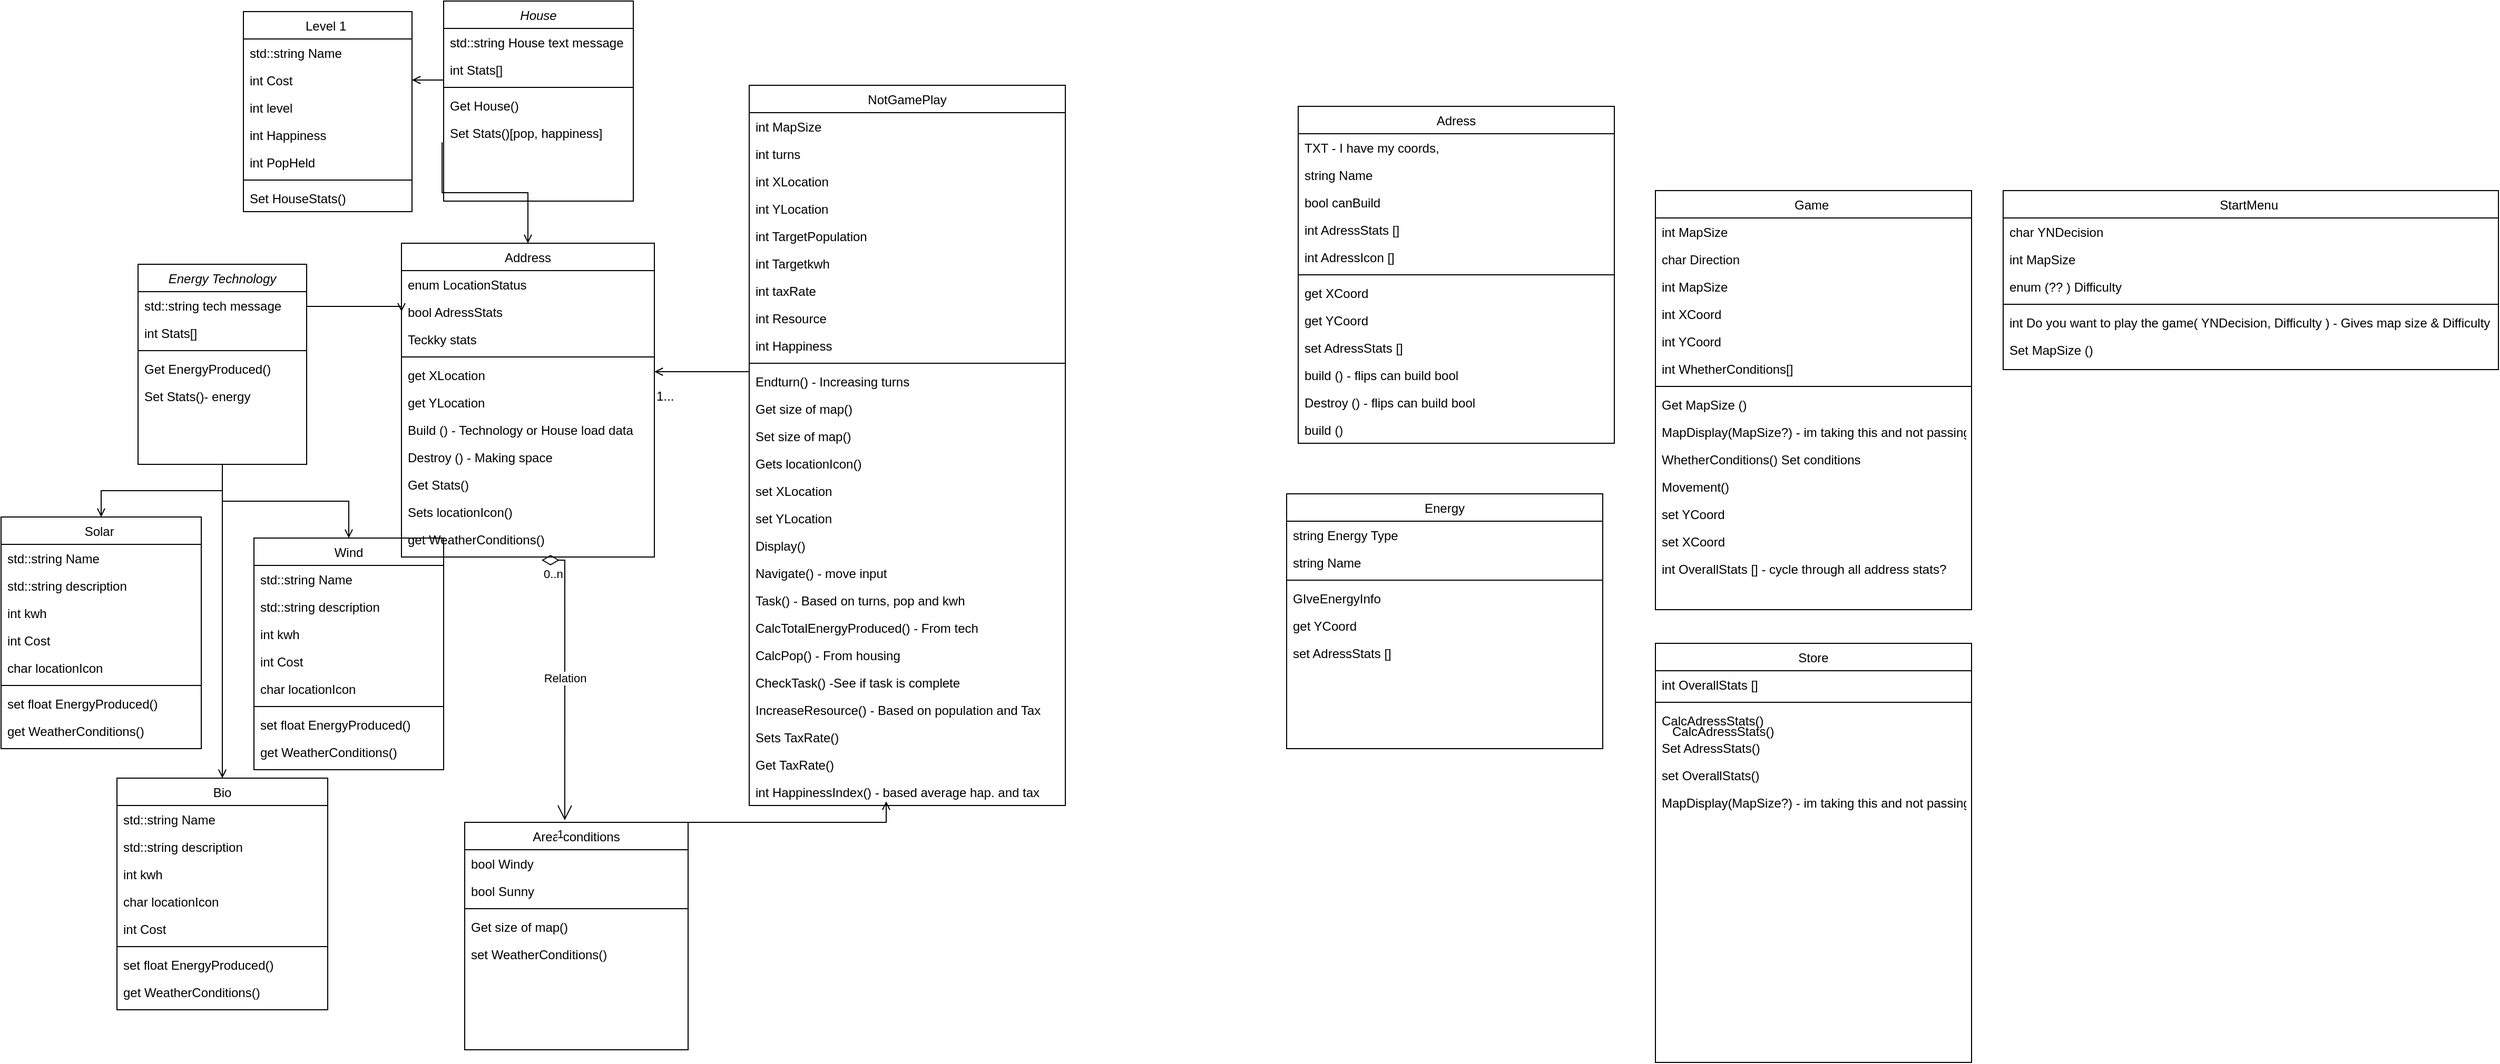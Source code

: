 <mxfile version="17.4.0" type="github">
  <diagram id="C5RBs43oDa-KdzZeNtuy" name="Page-1">
    <mxGraphModel dx="1157" dy="643" grid="1" gridSize="10" guides="1" tooltips="1" connect="1" arrows="1" fold="1" page="1" pageScale="1" pageWidth="827" pageHeight="1169" math="0" shadow="0">
      <root>
        <mxCell id="WIyWlLk6GJQsqaUBKTNV-0" />
        <mxCell id="WIyWlLk6GJQsqaUBKTNV-1" parent="WIyWlLk6GJQsqaUBKTNV-0" />
        <mxCell id="zkfFHV4jXpPFQw0GAbJ--0" value="Energy Technology" style="swimlane;fontStyle=2;align=center;verticalAlign=top;childLayout=stackLayout;horizontal=1;startSize=26;horizontalStack=0;resizeParent=1;resizeLast=0;collapsible=1;marginBottom=0;rounded=0;shadow=0;strokeWidth=1;" parent="WIyWlLk6GJQsqaUBKTNV-1" vertex="1">
          <mxGeometry x="140" y="250" width="160" height="190" as="geometry">
            <mxRectangle x="230" y="140" width="160" height="26" as="alternateBounds" />
          </mxGeometry>
        </mxCell>
        <mxCell id="IKqObVn2x1jt90eqSros-117" value="std::string tech message " style="text;align=left;verticalAlign=top;spacingLeft=4;spacingRight=4;overflow=hidden;rotatable=0;points=[[0,0.5],[1,0.5]];portConstraint=eastwest;rounded=0;shadow=0;html=0;" vertex="1" parent="zkfFHV4jXpPFQw0GAbJ--0">
          <mxGeometry y="26" width="160" height="26" as="geometry" />
        </mxCell>
        <mxCell id="IKqObVn2x1jt90eqSros-184" value="int Stats[]" style="text;align=left;verticalAlign=top;spacingLeft=4;spacingRight=4;overflow=hidden;rotatable=0;points=[[0,0.5],[1,0.5]];portConstraint=eastwest;" vertex="1" parent="zkfFHV4jXpPFQw0GAbJ--0">
          <mxGeometry y="52" width="160" height="26" as="geometry" />
        </mxCell>
        <mxCell id="zkfFHV4jXpPFQw0GAbJ--4" value="" style="line;html=1;strokeWidth=1;align=left;verticalAlign=middle;spacingTop=-1;spacingLeft=3;spacingRight=3;rotatable=0;labelPosition=right;points=[];portConstraint=eastwest;" parent="zkfFHV4jXpPFQw0GAbJ--0" vertex="1">
          <mxGeometry y="78" width="160" height="8" as="geometry" />
        </mxCell>
        <mxCell id="IKqObVn2x1jt90eqSros-173" value="Get EnergyProduced()" style="text;align=left;verticalAlign=top;spacingLeft=4;spacingRight=4;overflow=hidden;rotatable=0;points=[[0,0.5],[1,0.5]];portConstraint=eastwest;" vertex="1" parent="zkfFHV4jXpPFQw0GAbJ--0">
          <mxGeometry y="86" width="160" height="26" as="geometry" />
        </mxCell>
        <mxCell id="IKqObVn2x1jt90eqSros-164" value="Set Stats()- energy" style="text;align=left;verticalAlign=top;spacingLeft=4;spacingRight=4;overflow=hidden;rotatable=0;points=[[0,0.5],[1,0.5]];portConstraint=eastwest;" vertex="1" parent="zkfFHV4jXpPFQw0GAbJ--0">
          <mxGeometry y="112" width="160" height="26" as="geometry" />
        </mxCell>
        <mxCell id="zkfFHV4jXpPFQw0GAbJ--6" value="Solar " style="swimlane;fontStyle=0;align=center;verticalAlign=top;childLayout=stackLayout;horizontal=1;startSize=26;horizontalStack=0;resizeParent=1;resizeLast=0;collapsible=1;marginBottom=0;rounded=0;shadow=0;strokeWidth=1;" parent="WIyWlLk6GJQsqaUBKTNV-1" vertex="1">
          <mxGeometry x="10" y="490" width="190" height="220" as="geometry">
            <mxRectangle x="130" y="380" width="160" height="26" as="alternateBounds" />
          </mxGeometry>
        </mxCell>
        <mxCell id="IKqObVn2x1jt90eqSros-39" value="std::string Name" style="text;align=left;verticalAlign=top;spacingLeft=4;spacingRight=4;overflow=hidden;rotatable=0;points=[[0,0.5],[1,0.5]];portConstraint=eastwest;" vertex="1" parent="zkfFHV4jXpPFQw0GAbJ--6">
          <mxGeometry y="26" width="190" height="26" as="geometry" />
        </mxCell>
        <mxCell id="IKqObVn2x1jt90eqSros-219" value="std::string description " style="text;align=left;verticalAlign=top;spacingLeft=4;spacingRight=4;overflow=hidden;rotatable=0;points=[[0,0.5],[1,0.5]];portConstraint=eastwest;" vertex="1" parent="zkfFHV4jXpPFQw0GAbJ--6">
          <mxGeometry y="52" width="190" height="26" as="geometry" />
        </mxCell>
        <mxCell id="IKqObVn2x1jt90eqSros-116" value="int kwh" style="text;align=left;verticalAlign=top;spacingLeft=4;spacingRight=4;overflow=hidden;rotatable=0;points=[[0,0.5],[1,0.5]];portConstraint=eastwest;" vertex="1" parent="zkfFHV4jXpPFQw0GAbJ--6">
          <mxGeometry y="78" width="190" height="26" as="geometry" />
        </mxCell>
        <mxCell id="zkfFHV4jXpPFQw0GAbJ--7" value="int Cost" style="text;align=left;verticalAlign=top;spacingLeft=4;spacingRight=4;overflow=hidden;rotatable=0;points=[[0,0.5],[1,0.5]];portConstraint=eastwest;" parent="zkfFHV4jXpPFQw0GAbJ--6" vertex="1">
          <mxGeometry y="104" width="190" height="26" as="geometry" />
        </mxCell>
        <mxCell id="IKqObVn2x1jt90eqSros-222" value="char locationIcon" style="text;align=left;verticalAlign=top;spacingLeft=4;spacingRight=4;overflow=hidden;rotatable=0;points=[[0,0.5],[1,0.5]];portConstraint=eastwest;" vertex="1" parent="zkfFHV4jXpPFQw0GAbJ--6">
          <mxGeometry y="130" width="190" height="26" as="geometry" />
        </mxCell>
        <mxCell id="zkfFHV4jXpPFQw0GAbJ--9" value="" style="line;html=1;strokeWidth=1;align=left;verticalAlign=middle;spacingTop=-1;spacingLeft=3;spacingRight=3;rotatable=0;labelPosition=right;points=[];portConstraint=eastwest;" parent="zkfFHV4jXpPFQw0GAbJ--6" vertex="1">
          <mxGeometry y="156" width="190" height="8" as="geometry" />
        </mxCell>
        <mxCell id="IKqObVn2x1jt90eqSros-96" value="set float EnergyProduced()" style="text;align=left;verticalAlign=top;spacingLeft=4;spacingRight=4;overflow=hidden;rotatable=0;points=[[0,0.5],[1,0.5]];portConstraint=eastwest;" vertex="1" parent="zkfFHV4jXpPFQw0GAbJ--6">
          <mxGeometry y="164" width="190" height="26" as="geometry" />
        </mxCell>
        <mxCell id="IKqObVn2x1jt90eqSros-181" value="get WeatherConditions() &#xa;" style="text;align=left;verticalAlign=top;spacingLeft=4;spacingRight=4;overflow=hidden;rotatable=0;points=[[0,0.5],[1,0.5]];portConstraint=eastwest;" vertex="1" parent="zkfFHV4jXpPFQw0GAbJ--6">
          <mxGeometry y="190" width="190" height="30" as="geometry" />
        </mxCell>
        <mxCell id="zkfFHV4jXpPFQw0GAbJ--13" value="Wind" style="swimlane;fontStyle=0;align=center;verticalAlign=top;childLayout=stackLayout;horizontal=1;startSize=26;horizontalStack=0;resizeParent=1;resizeLast=0;collapsible=1;marginBottom=0;rounded=0;shadow=0;strokeWidth=1;" parent="WIyWlLk6GJQsqaUBKTNV-1" vertex="1">
          <mxGeometry x="250" y="510" width="180" height="220" as="geometry">
            <mxRectangle x="340" y="380" width="170" height="26" as="alternateBounds" />
          </mxGeometry>
        </mxCell>
        <mxCell id="IKqObVn2x1jt90eqSros-38" value="std::string Name" style="text;align=left;verticalAlign=top;spacingLeft=4;spacingRight=4;overflow=hidden;rotatable=0;points=[[0,0.5],[1,0.5]];portConstraint=eastwest;" vertex="1" parent="zkfFHV4jXpPFQw0GAbJ--13">
          <mxGeometry y="26" width="180" height="26" as="geometry" />
        </mxCell>
        <mxCell id="IKqObVn2x1jt90eqSros-218" value="std::string description " style="text;align=left;verticalAlign=top;spacingLeft=4;spacingRight=4;overflow=hidden;rotatable=0;points=[[0,0.5],[1,0.5]];portConstraint=eastwest;" vertex="1" parent="zkfFHV4jXpPFQw0GAbJ--13">
          <mxGeometry y="52" width="180" height="26" as="geometry" />
        </mxCell>
        <mxCell id="IKqObVn2x1jt90eqSros-115" value="int kwh" style="text;align=left;verticalAlign=top;spacingLeft=4;spacingRight=4;overflow=hidden;rotatable=0;points=[[0,0.5],[1,0.5]];portConstraint=eastwest;" vertex="1" parent="zkfFHV4jXpPFQw0GAbJ--13">
          <mxGeometry y="78" width="180" height="26" as="geometry" />
        </mxCell>
        <mxCell id="IKqObVn2x1jt90eqSros-220" value="int Cost" style="text;align=left;verticalAlign=top;spacingLeft=4;spacingRight=4;overflow=hidden;rotatable=0;points=[[0,0.5],[1,0.5]];portConstraint=eastwest;" vertex="1" parent="zkfFHV4jXpPFQw0GAbJ--13">
          <mxGeometry y="104" width="180" height="26" as="geometry" />
        </mxCell>
        <mxCell id="zkfFHV4jXpPFQw0GAbJ--14" value="char locationIcon" style="text;align=left;verticalAlign=top;spacingLeft=4;spacingRight=4;overflow=hidden;rotatable=0;points=[[0,0.5],[1,0.5]];portConstraint=eastwest;" parent="zkfFHV4jXpPFQw0GAbJ--13" vertex="1">
          <mxGeometry y="130" width="180" height="26" as="geometry" />
        </mxCell>
        <mxCell id="zkfFHV4jXpPFQw0GAbJ--15" value="" style="line;html=1;strokeWidth=1;align=left;verticalAlign=middle;spacingTop=-1;spacingLeft=3;spacingRight=3;rotatable=0;labelPosition=right;points=[];portConstraint=eastwest;" parent="zkfFHV4jXpPFQw0GAbJ--13" vertex="1">
          <mxGeometry y="156" width="180" height="8" as="geometry" />
        </mxCell>
        <mxCell id="IKqObVn2x1jt90eqSros-95" value="set float EnergyProduced()" style="text;align=left;verticalAlign=top;spacingLeft=4;spacingRight=4;overflow=hidden;rotatable=0;points=[[0,0.5],[1,0.5]];portConstraint=eastwest;" vertex="1" parent="zkfFHV4jXpPFQw0GAbJ--13">
          <mxGeometry y="164" width="180" height="26" as="geometry" />
        </mxCell>
        <mxCell id="IKqObVn2x1jt90eqSros-180" value="get WeatherConditions() &#xa;" style="text;align=left;verticalAlign=top;spacingLeft=4;spacingRight=4;overflow=hidden;rotatable=0;points=[[0,0.5],[1,0.5]];portConstraint=eastwest;" vertex="1" parent="zkfFHV4jXpPFQw0GAbJ--13">
          <mxGeometry y="190" width="180" height="30" as="geometry" />
        </mxCell>
        <mxCell id="zkfFHV4jXpPFQw0GAbJ--17" value="Address" style="swimlane;fontStyle=0;align=center;verticalAlign=top;childLayout=stackLayout;horizontal=1;startSize=26;horizontalStack=0;resizeParent=1;resizeLast=0;collapsible=1;marginBottom=0;rounded=0;shadow=0;strokeWidth=1;" parent="WIyWlLk6GJQsqaUBKTNV-1" vertex="1">
          <mxGeometry x="390" y="230" width="240" height="298" as="geometry">
            <mxRectangle x="550" y="140" width="160" height="26" as="alternateBounds" />
          </mxGeometry>
        </mxCell>
        <mxCell id="zkfFHV4jXpPFQw0GAbJ--18" value="enum LocationStatus " style="text;align=left;verticalAlign=top;spacingLeft=4;spacingRight=4;overflow=hidden;rotatable=0;points=[[0,0.5],[1,0.5]];portConstraint=eastwest;" parent="zkfFHV4jXpPFQw0GAbJ--17" vertex="1">
          <mxGeometry y="26" width="240" height="26" as="geometry" />
        </mxCell>
        <mxCell id="IKqObVn2x1jt90eqSros-227" value="bool AdressStats" style="text;align=left;verticalAlign=top;spacingLeft=4;spacingRight=4;overflow=hidden;rotatable=0;points=[[0,0.5],[1,0.5]];portConstraint=eastwest;" vertex="1" parent="zkfFHV4jXpPFQw0GAbJ--17">
          <mxGeometry y="52" width="240" height="26" as="geometry" />
        </mxCell>
        <mxCell id="IKqObVn2x1jt90eqSros-229" value="Teckky stats" style="text;align=left;verticalAlign=top;spacingLeft=4;spacingRight=4;overflow=hidden;rotatable=0;points=[[0,0.5],[1,0.5]];portConstraint=eastwest;" vertex="1" parent="zkfFHV4jXpPFQw0GAbJ--17">
          <mxGeometry y="78" width="240" height="26" as="geometry" />
        </mxCell>
        <mxCell id="zkfFHV4jXpPFQw0GAbJ--23" value="" style="line;html=1;strokeWidth=1;align=left;verticalAlign=middle;spacingTop=-1;spacingLeft=3;spacingRight=3;rotatable=0;labelPosition=right;points=[];portConstraint=eastwest;" parent="zkfFHV4jXpPFQw0GAbJ--17" vertex="1">
          <mxGeometry y="104" width="240" height="8" as="geometry" />
        </mxCell>
        <mxCell id="IKqObVn2x1jt90eqSros-208" value="get XLocation &#xa;" style="text;align=left;verticalAlign=top;spacingLeft=4;spacingRight=4;overflow=hidden;rotatable=0;points=[[0,0.5],[1,0.5]];portConstraint=eastwest;" vertex="1" parent="zkfFHV4jXpPFQw0GAbJ--17">
          <mxGeometry y="112" width="240" height="26" as="geometry" />
        </mxCell>
        <mxCell id="IKqObVn2x1jt90eqSros-207" value="get YLocation &#xa;" style="text;align=left;verticalAlign=top;spacingLeft=4;spacingRight=4;overflow=hidden;rotatable=0;points=[[0,0.5],[1,0.5]];portConstraint=eastwest;" vertex="1" parent="zkfFHV4jXpPFQw0GAbJ--17">
          <mxGeometry y="138" width="240" height="26" as="geometry" />
        </mxCell>
        <mxCell id="zkfFHV4jXpPFQw0GAbJ--24" value="Build () - Technology or House load data " style="text;align=left;verticalAlign=top;spacingLeft=4;spacingRight=4;overflow=hidden;rotatable=0;points=[[0,0.5],[1,0.5]];portConstraint=eastwest;" parent="zkfFHV4jXpPFQw0GAbJ--17" vertex="1">
          <mxGeometry y="164" width="240" height="26" as="geometry" />
        </mxCell>
        <mxCell id="IKqObVn2x1jt90eqSros-73" value="Destroy () - Making space" style="text;align=left;verticalAlign=top;spacingLeft=4;spacingRight=4;overflow=hidden;rotatable=0;points=[[0,0.5],[1,0.5]];portConstraint=eastwest;" vertex="1" parent="zkfFHV4jXpPFQw0GAbJ--17">
          <mxGeometry y="190" width="240" height="26" as="geometry" />
        </mxCell>
        <mxCell id="IKqObVn2x1jt90eqSros-136" value="Get Stats()" style="text;align=left;verticalAlign=top;spacingLeft=4;spacingRight=4;overflow=hidden;rotatable=0;points=[[0,0.5],[1,0.5]];portConstraint=eastwest;" vertex="1" parent="zkfFHV4jXpPFQw0GAbJ--17">
          <mxGeometry y="216" width="240" height="26" as="geometry" />
        </mxCell>
        <mxCell id="IKqObVn2x1jt90eqSros-188" value="Sets locationIcon()" style="text;align=left;verticalAlign=top;spacingLeft=4;spacingRight=4;overflow=hidden;rotatable=0;points=[[0,0.5],[1,0.5]];portConstraint=eastwest;" vertex="1" parent="zkfFHV4jXpPFQw0GAbJ--17">
          <mxGeometry y="242" width="240" height="26" as="geometry" />
        </mxCell>
        <mxCell id="IKqObVn2x1jt90eqSros-191" value="get WeatherConditions() &#xa;" style="text;align=left;verticalAlign=top;spacingLeft=4;spacingRight=4;overflow=hidden;rotatable=0;points=[[0,0.5],[1,0.5]];portConstraint=eastwest;" vertex="1" parent="zkfFHV4jXpPFQw0GAbJ--17">
          <mxGeometry y="268" width="240" height="30" as="geometry" />
        </mxCell>
        <mxCell id="IKqObVn2x1jt90eqSros-5" value="NotGamePlay" style="swimlane;fontStyle=0;align=center;verticalAlign=top;childLayout=stackLayout;horizontal=1;startSize=26;horizontalStack=0;resizeParent=1;resizeLast=0;collapsible=1;marginBottom=0;rounded=0;shadow=0;strokeWidth=1;" vertex="1" parent="WIyWlLk6GJQsqaUBKTNV-1">
          <mxGeometry x="720" y="80" width="300" height="684" as="geometry">
            <mxRectangle x="550" y="140" width="160" height="26" as="alternateBounds" />
          </mxGeometry>
        </mxCell>
        <mxCell id="IKqObVn2x1jt90eqSros-112" value="int MapSize&#xa;" style="text;align=left;verticalAlign=top;spacingLeft=4;spacingRight=4;overflow=hidden;rotatable=0;points=[[0,0.5],[1,0.5]];portConstraint=eastwest;" vertex="1" parent="IKqObVn2x1jt90eqSros-5">
          <mxGeometry y="26" width="300" height="26" as="geometry" />
        </mxCell>
        <mxCell id="IKqObVn2x1jt90eqSros-195" value="int turns" style="text;align=left;verticalAlign=top;spacingLeft=4;spacingRight=4;overflow=hidden;rotatable=0;points=[[0,0.5],[1,0.5]];portConstraint=eastwest;" vertex="1" parent="IKqObVn2x1jt90eqSros-5">
          <mxGeometry y="52" width="300" height="26" as="geometry" />
        </mxCell>
        <mxCell id="IKqObVn2x1jt90eqSros-6" value="int XLocation &#xa;" style="text;align=left;verticalAlign=top;spacingLeft=4;spacingRight=4;overflow=hidden;rotatable=0;points=[[0,0.5],[1,0.5]];portConstraint=eastwest;" vertex="1" parent="IKqObVn2x1jt90eqSros-5">
          <mxGeometry y="78" width="300" height="26" as="geometry" />
        </mxCell>
        <mxCell id="IKqObVn2x1jt90eqSros-113" value="int YLocation &#xa;" style="text;align=left;verticalAlign=top;spacingLeft=4;spacingRight=4;overflow=hidden;rotatable=0;points=[[0,0.5],[1,0.5]];portConstraint=eastwest;" vertex="1" parent="IKqObVn2x1jt90eqSros-5">
          <mxGeometry y="104" width="300" height="26" as="geometry" />
        </mxCell>
        <mxCell id="IKqObVn2x1jt90eqSros-198" value="int TargetPopulation" style="text;align=left;verticalAlign=top;spacingLeft=4;spacingRight=4;overflow=hidden;rotatable=0;points=[[0,0.5],[1,0.5]];portConstraint=eastwest;" vertex="1" parent="IKqObVn2x1jt90eqSros-5">
          <mxGeometry y="130" width="300" height="26" as="geometry" />
        </mxCell>
        <mxCell id="IKqObVn2x1jt90eqSros-197" value="int Targetkwh " style="text;align=left;verticalAlign=top;spacingLeft=4;spacingRight=4;overflow=hidden;rotatable=0;points=[[0,0.5],[1,0.5]];portConstraint=eastwest;" vertex="1" parent="IKqObVn2x1jt90eqSros-5">
          <mxGeometry y="156" width="300" height="26" as="geometry" />
        </mxCell>
        <mxCell id="IKqObVn2x1jt90eqSros-186" value="int taxRate" style="text;align=left;verticalAlign=top;spacingLeft=4;spacingRight=4;overflow=hidden;rotatable=0;points=[[0,0.5],[1,0.5]];portConstraint=eastwest;" vertex="1" parent="IKqObVn2x1jt90eqSros-5">
          <mxGeometry y="182" width="300" height="26" as="geometry" />
        </mxCell>
        <mxCell id="IKqObVn2x1jt90eqSros-199" value="int Resource" style="text;align=left;verticalAlign=top;spacingLeft=4;spacingRight=4;overflow=hidden;rotatable=0;points=[[0,0.5],[1,0.5]];portConstraint=eastwest;" vertex="1" parent="IKqObVn2x1jt90eqSros-5">
          <mxGeometry y="208" width="300" height="26" as="geometry" />
        </mxCell>
        <mxCell id="IKqObVn2x1jt90eqSros-196" value="int Happiness" style="text;align=left;verticalAlign=top;spacingLeft=4;spacingRight=4;overflow=hidden;rotatable=0;points=[[0,0.5],[1,0.5]];portConstraint=eastwest;" vertex="1" parent="IKqObVn2x1jt90eqSros-5">
          <mxGeometry y="234" width="300" height="26" as="geometry" />
        </mxCell>
        <mxCell id="IKqObVn2x1jt90eqSros-11" value="" style="line;html=1;strokeWidth=1;align=left;verticalAlign=middle;spacingTop=-1;spacingLeft=3;spacingRight=3;rotatable=0;labelPosition=right;points=[];portConstraint=eastwest;" vertex="1" parent="IKqObVn2x1jt90eqSros-5">
          <mxGeometry y="260" width="300" height="8" as="geometry" />
        </mxCell>
        <mxCell id="IKqObVn2x1jt90eqSros-94" value="Endturn() - Increasing turns " style="text;align=left;verticalAlign=top;spacingLeft=4;spacingRight=4;overflow=hidden;rotatable=0;points=[[0,0.5],[1,0.5]];portConstraint=eastwest;" vertex="1" parent="IKqObVn2x1jt90eqSros-5">
          <mxGeometry y="268" width="300" height="26" as="geometry" />
        </mxCell>
        <mxCell id="IKqObVn2x1jt90eqSros-125" value="Get size of map()&#xa;" style="text;align=left;verticalAlign=top;spacingLeft=4;spacingRight=4;overflow=hidden;rotatable=0;points=[[0,0.5],[1,0.5]];portConstraint=eastwest;" vertex="1" parent="IKqObVn2x1jt90eqSros-5">
          <mxGeometry y="294" width="300" height="26" as="geometry" />
        </mxCell>
        <mxCell id="IKqObVn2x1jt90eqSros-127" value="Set size of map()&#xa;" style="text;align=left;verticalAlign=top;spacingLeft=4;spacingRight=4;overflow=hidden;rotatable=0;points=[[0,0.5],[1,0.5]];portConstraint=eastwest;" vertex="1" parent="IKqObVn2x1jt90eqSros-5">
          <mxGeometry y="320" width="300" height="26" as="geometry" />
        </mxCell>
        <mxCell id="IKqObVn2x1jt90eqSros-190" value="Gets locationIcon()" style="text;align=left;verticalAlign=top;spacingLeft=4;spacingRight=4;overflow=hidden;rotatable=0;points=[[0,0.5],[1,0.5]];portConstraint=eastwest;" vertex="1" parent="IKqObVn2x1jt90eqSros-5">
          <mxGeometry y="346" width="300" height="26" as="geometry" />
        </mxCell>
        <mxCell id="IKqObVn2x1jt90eqSros-205" value="set XLocation &#xa;" style="text;align=left;verticalAlign=top;spacingLeft=4;spacingRight=4;overflow=hidden;rotatable=0;points=[[0,0.5],[1,0.5]];portConstraint=eastwest;" vertex="1" parent="IKqObVn2x1jt90eqSros-5">
          <mxGeometry y="372" width="300" height="26" as="geometry" />
        </mxCell>
        <mxCell id="IKqObVn2x1jt90eqSros-206" value="set YLocation &#xa;" style="text;align=left;verticalAlign=top;spacingLeft=4;spacingRight=4;overflow=hidden;rotatable=0;points=[[0,0.5],[1,0.5]];portConstraint=eastwest;" vertex="1" parent="IKqObVn2x1jt90eqSros-5">
          <mxGeometry y="398" width="300" height="26" as="geometry" />
        </mxCell>
        <mxCell id="IKqObVn2x1jt90eqSros-12" value="Display() " style="text;align=left;verticalAlign=top;spacingLeft=4;spacingRight=4;overflow=hidden;rotatable=0;points=[[0,0.5],[1,0.5]];portConstraint=eastwest;" vertex="1" parent="IKqObVn2x1jt90eqSros-5">
          <mxGeometry y="424" width="300" height="26" as="geometry" />
        </mxCell>
        <mxCell id="IKqObVn2x1jt90eqSros-71" value="Navigate() - move input " style="text;align=left;verticalAlign=top;spacingLeft=4;spacingRight=4;overflow=hidden;rotatable=0;points=[[0,0.5],[1,0.5]];portConstraint=eastwest;" vertex="1" parent="IKqObVn2x1jt90eqSros-5">
          <mxGeometry y="450" width="300" height="26" as="geometry" />
        </mxCell>
        <mxCell id="IKqObVn2x1jt90eqSros-80" value="Task() - Based on turns, pop and kwh " style="text;align=left;verticalAlign=top;spacingLeft=4;spacingRight=4;overflow=hidden;rotatable=0;points=[[0,0.5],[1,0.5]];portConstraint=eastwest;" vertex="1" parent="IKqObVn2x1jt90eqSros-5">
          <mxGeometry y="476" width="300" height="26" as="geometry" />
        </mxCell>
        <mxCell id="IKqObVn2x1jt90eqSros-88" value="CalcTotalEnergyProduced() - From tech" style="text;align=left;verticalAlign=top;spacingLeft=4;spacingRight=4;overflow=hidden;rotatable=0;points=[[0,0.5],[1,0.5]];portConstraint=eastwest;" vertex="1" parent="IKqObVn2x1jt90eqSros-5">
          <mxGeometry y="502" width="300" height="26" as="geometry" />
        </mxCell>
        <mxCell id="IKqObVn2x1jt90eqSros-89" value="CalcPop() - From housing" style="text;align=left;verticalAlign=top;spacingLeft=4;spacingRight=4;overflow=hidden;rotatable=0;points=[[0,0.5],[1,0.5]];portConstraint=eastwest;" vertex="1" parent="IKqObVn2x1jt90eqSros-5">
          <mxGeometry y="528" width="300" height="26" as="geometry" />
        </mxCell>
        <mxCell id="IKqObVn2x1jt90eqSros-84" value="CheckTask() -See if task is complete&#xa;" style="text;align=left;verticalAlign=top;spacingLeft=4;spacingRight=4;overflow=hidden;rotatable=0;points=[[0,0.5],[1,0.5]];portConstraint=eastwest;" vertex="1" parent="IKqObVn2x1jt90eqSros-5">
          <mxGeometry y="554" width="300" height="26" as="geometry" />
        </mxCell>
        <mxCell id="IKqObVn2x1jt90eqSros-163" value="IncreaseResource() - Based on population and Tax" style="text;align=left;verticalAlign=top;spacingLeft=4;spacingRight=4;overflow=hidden;rotatable=0;points=[[0,0.5],[1,0.5]];portConstraint=eastwest;" vertex="1" parent="IKqObVn2x1jt90eqSros-5">
          <mxGeometry y="580" width="300" height="26" as="geometry" />
        </mxCell>
        <mxCell id="IKqObVn2x1jt90eqSros-226" value="Sets TaxRate()" style="text;align=left;verticalAlign=top;spacingLeft=4;spacingRight=4;overflow=hidden;rotatable=0;points=[[0,0.5],[1,0.5]];portConstraint=eastwest;" vertex="1" parent="IKqObVn2x1jt90eqSros-5">
          <mxGeometry y="606" width="300" height="26" as="geometry" />
        </mxCell>
        <mxCell id="IKqObVn2x1jt90eqSros-185" value="Get TaxRate()" style="text;align=left;verticalAlign=top;spacingLeft=4;spacingRight=4;overflow=hidden;rotatable=0;points=[[0,0.5],[1,0.5]];portConstraint=eastwest;" vertex="1" parent="IKqObVn2x1jt90eqSros-5">
          <mxGeometry y="632" width="300" height="26" as="geometry" />
        </mxCell>
        <mxCell id="IKqObVn2x1jt90eqSros-187" value="int HappinessIndex() - based average hap. and tax" style="text;align=left;verticalAlign=top;spacingLeft=4;spacingRight=4;overflow=hidden;rotatable=0;points=[[0,0.5],[1,0.5]];portConstraint=eastwest;" vertex="1" parent="IKqObVn2x1jt90eqSros-5">
          <mxGeometry y="658" width="300" height="26" as="geometry" />
        </mxCell>
        <mxCell id="IKqObVn2x1jt90eqSros-14" value="Area conditions" style="swimlane;fontStyle=0;align=center;verticalAlign=top;childLayout=stackLayout;horizontal=1;startSize=26;horizontalStack=0;resizeParent=1;resizeLast=0;collapsible=1;marginBottom=0;rounded=0;shadow=0;strokeWidth=1;" vertex="1" parent="WIyWlLk6GJQsqaUBKTNV-1">
          <mxGeometry x="450" y="780" width="212" height="216" as="geometry">
            <mxRectangle x="550" y="140" width="160" height="26" as="alternateBounds" />
          </mxGeometry>
        </mxCell>
        <mxCell id="IKqObVn2x1jt90eqSros-15" value="bool Windy " style="text;align=left;verticalAlign=top;spacingLeft=4;spacingRight=4;overflow=hidden;rotatable=0;points=[[0,0.5],[1,0.5]];portConstraint=eastwest;" vertex="1" parent="IKqObVn2x1jt90eqSros-14">
          <mxGeometry y="26" width="212" height="26" as="geometry" />
        </mxCell>
        <mxCell id="IKqObVn2x1jt90eqSros-156" value="bool Sunny" style="text;align=left;verticalAlign=top;spacingLeft=4;spacingRight=4;overflow=hidden;rotatable=0;points=[[0,0.5],[1,0.5]];portConstraint=eastwest;" vertex="1" parent="IKqObVn2x1jt90eqSros-14">
          <mxGeometry y="52" width="212" height="26" as="geometry" />
        </mxCell>
        <mxCell id="IKqObVn2x1jt90eqSros-17" value="" style="line;html=1;strokeWidth=1;align=left;verticalAlign=middle;spacingTop=-1;spacingLeft=3;spacingRight=3;rotatable=0;labelPosition=right;points=[];portConstraint=eastwest;" vertex="1" parent="IKqObVn2x1jt90eqSros-14">
          <mxGeometry y="78" width="212" height="8" as="geometry" />
        </mxCell>
        <mxCell id="IKqObVn2x1jt90eqSros-182" value="Get size of map()&#xa;" style="text;align=left;verticalAlign=top;spacingLeft=4;spacingRight=4;overflow=hidden;rotatable=0;points=[[0,0.5],[1,0.5]];portConstraint=eastwest;" vertex="1" parent="IKqObVn2x1jt90eqSros-14">
          <mxGeometry y="86" width="212" height="26" as="geometry" />
        </mxCell>
        <mxCell id="IKqObVn2x1jt90eqSros-18" value="set WeatherConditions() &#xa;" style="text;align=left;verticalAlign=top;spacingLeft=4;spacingRight=4;overflow=hidden;rotatable=0;points=[[0,0.5],[1,0.5]];portConstraint=eastwest;" vertex="1" parent="IKqObVn2x1jt90eqSros-14">
          <mxGeometry y="112" width="212" height="30" as="geometry" />
        </mxCell>
        <mxCell id="IKqObVn2x1jt90eqSros-30" value="House" style="swimlane;fontStyle=2;align=center;verticalAlign=top;childLayout=stackLayout;horizontal=1;startSize=26;horizontalStack=0;resizeParent=1;resizeLast=0;collapsible=1;marginBottom=0;rounded=0;shadow=0;strokeWidth=1;" vertex="1" parent="WIyWlLk6GJQsqaUBKTNV-1">
          <mxGeometry x="430" width="180" height="190" as="geometry">
            <mxRectangle x="230" y="140" width="160" height="26" as="alternateBounds" />
          </mxGeometry>
        </mxCell>
        <mxCell id="IKqObVn2x1jt90eqSros-31" value="std::string House text message" style="text;align=left;verticalAlign=top;spacingLeft=4;spacingRight=4;overflow=hidden;rotatable=0;points=[[0,0.5],[1,0.5]];portConstraint=eastwest;" vertex="1" parent="IKqObVn2x1jt90eqSros-30">
          <mxGeometry y="26" width="180" height="26" as="geometry" />
        </mxCell>
        <mxCell id="IKqObVn2x1jt90eqSros-183" value="int Stats[]" style="text;align=left;verticalAlign=top;spacingLeft=4;spacingRight=4;overflow=hidden;rotatable=0;points=[[0,0.5],[1,0.5]];portConstraint=eastwest;" vertex="1" parent="IKqObVn2x1jt90eqSros-30">
          <mxGeometry y="52" width="180" height="26" as="geometry" />
        </mxCell>
        <mxCell id="IKqObVn2x1jt90eqSros-35" value="" style="line;html=1;strokeWidth=1;align=left;verticalAlign=middle;spacingTop=-1;spacingLeft=3;spacingRight=3;rotatable=0;labelPosition=right;points=[];portConstraint=eastwest;" vertex="1" parent="IKqObVn2x1jt90eqSros-30">
          <mxGeometry y="78" width="180" height="8" as="geometry" />
        </mxCell>
        <mxCell id="IKqObVn2x1jt90eqSros-168" value="Get House()" style="text;align=left;verticalAlign=top;spacingLeft=4;spacingRight=4;overflow=hidden;rotatable=0;points=[[0,0.5],[1,0.5]];portConstraint=eastwest;" vertex="1" parent="IKqObVn2x1jt90eqSros-30">
          <mxGeometry y="86" width="180" height="26" as="geometry" />
        </mxCell>
        <mxCell id="IKqObVn2x1jt90eqSros-175" value="Set Stats()[pop, happiness]" style="text;align=left;verticalAlign=top;spacingLeft=4;spacingRight=4;overflow=hidden;rotatable=0;points=[[0,0.5],[1,0.5]];portConstraint=eastwest;" vertex="1" parent="IKqObVn2x1jt90eqSros-30">
          <mxGeometry y="112" width="180" height="26" as="geometry" />
        </mxCell>
        <mxCell id="IKqObVn2x1jt90eqSros-47" value="Level 1 " style="swimlane;fontStyle=0;align=center;verticalAlign=top;childLayout=stackLayout;horizontal=1;startSize=26;horizontalStack=0;resizeParent=1;resizeLast=0;collapsible=1;marginBottom=0;rounded=0;shadow=0;strokeWidth=1;" vertex="1" parent="WIyWlLk6GJQsqaUBKTNV-1">
          <mxGeometry x="240" y="10" width="160" height="190" as="geometry">
            <mxRectangle x="130" y="380" width="160" height="26" as="alternateBounds" />
          </mxGeometry>
        </mxCell>
        <mxCell id="IKqObVn2x1jt90eqSros-48" value="std::string Name" style="text;align=left;verticalAlign=top;spacingLeft=4;spacingRight=4;overflow=hidden;rotatable=0;points=[[0,0.5],[1,0.5]];portConstraint=eastwest;" vertex="1" parent="IKqObVn2x1jt90eqSros-47">
          <mxGeometry y="26" width="160" height="26" as="geometry" />
        </mxCell>
        <mxCell id="IKqObVn2x1jt90eqSros-49" value="int Cost" style="text;align=left;verticalAlign=top;spacingLeft=4;spacingRight=4;overflow=hidden;rotatable=0;points=[[0,0.5],[1,0.5]];portConstraint=eastwest;" vertex="1" parent="IKqObVn2x1jt90eqSros-47">
          <mxGeometry y="52" width="160" height="26" as="geometry" />
        </mxCell>
        <mxCell id="IKqObVn2x1jt90eqSros-104" value="int level" style="text;align=left;verticalAlign=top;spacingLeft=4;spacingRight=4;overflow=hidden;rotatable=0;points=[[0,0.5],[1,0.5]];portConstraint=eastwest;" vertex="1" parent="IKqObVn2x1jt90eqSros-47">
          <mxGeometry y="78" width="160" height="26" as="geometry" />
        </mxCell>
        <mxCell id="IKqObVn2x1jt90eqSros-224" value="int Happiness" style="text;align=left;verticalAlign=top;spacingLeft=4;spacingRight=4;overflow=hidden;rotatable=0;points=[[0,0.5],[1,0.5]];portConstraint=eastwest;" vertex="1" parent="IKqObVn2x1jt90eqSros-47">
          <mxGeometry y="104" width="160" height="26" as="geometry" />
        </mxCell>
        <mxCell id="IKqObVn2x1jt90eqSros-105" value="int PopHeld" style="text;align=left;verticalAlign=top;spacingLeft=4;spacingRight=4;overflow=hidden;rotatable=0;points=[[0,0.5],[1,0.5]];portConstraint=eastwest;" vertex="1" parent="IKqObVn2x1jt90eqSros-47">
          <mxGeometry y="130" width="160" height="26" as="geometry" />
        </mxCell>
        <mxCell id="IKqObVn2x1jt90eqSros-51" value="" style="line;html=1;strokeWidth=1;align=left;verticalAlign=middle;spacingTop=-1;spacingLeft=3;spacingRight=3;rotatable=0;labelPosition=right;points=[];portConstraint=eastwest;" vertex="1" parent="IKqObVn2x1jt90eqSros-47">
          <mxGeometry y="156" width="160" height="8" as="geometry" />
        </mxCell>
        <mxCell id="IKqObVn2x1jt90eqSros-178" value="Set HouseStats()" style="text;align=left;verticalAlign=top;spacingLeft=4;spacingRight=4;overflow=hidden;rotatable=0;points=[[0,0.5],[1,0.5]];portConstraint=eastwest;" vertex="1" parent="IKqObVn2x1jt90eqSros-47">
          <mxGeometry y="164" width="160" height="26" as="geometry" />
        </mxCell>
        <mxCell id="IKqObVn2x1jt90eqSros-100" value="" style="endArrow=open;shadow=0;strokeWidth=1;rounded=0;endFill=1;edgeStyle=elbowEdgeStyle;elbow=vertical;exitX=0.5;exitY=1;exitDx=0;exitDy=0;entryX=0.5;entryY=0;entryDx=0;entryDy=0;" edge="1" parent="WIyWlLk6GJQsqaUBKTNV-1" source="zkfFHV4jXpPFQw0GAbJ--0" target="zkfFHV4jXpPFQw0GAbJ--13">
          <mxGeometry x="0.5" y="41" relative="1" as="geometry">
            <mxPoint x="310" y="355" as="sourcePoint" />
            <mxPoint x="438" y="355" as="targetPoint" />
            <mxPoint x="-40" y="32" as="offset" />
          </mxGeometry>
        </mxCell>
        <mxCell id="IKqObVn2x1jt90eqSros-101" value="" style="endArrow=open;shadow=0;strokeWidth=1;rounded=0;endFill=1;edgeStyle=elbowEdgeStyle;elbow=vertical;exitX=0.5;exitY=1;exitDx=0;exitDy=0;" edge="1" parent="WIyWlLk6GJQsqaUBKTNV-1" source="zkfFHV4jXpPFQw0GAbJ--0" target="zkfFHV4jXpPFQw0GAbJ--6">
          <mxGeometry x="0.5" y="41" relative="1" as="geometry">
            <mxPoint x="230" y="450" as="sourcePoint" />
            <mxPoint x="340" y="500" as="targetPoint" />
            <mxPoint x="-40" y="32" as="offset" />
          </mxGeometry>
        </mxCell>
        <mxCell id="IKqObVn2x1jt90eqSros-106" value="" style="endArrow=open;shadow=0;strokeWidth=1;rounded=0;endFill=1;edgeStyle=elbowEdgeStyle;elbow=vertical;exitX=0;exitY=0.5;exitDx=0;exitDy=0;entryX=1;entryY=0.5;entryDx=0;entryDy=0;" edge="1" parent="WIyWlLk6GJQsqaUBKTNV-1" target="IKqObVn2x1jt90eqSros-49">
          <mxGeometry x="0.5" y="41" relative="1" as="geometry">
            <mxPoint x="430" y="65.0" as="sourcePoint" />
            <mxPoint y="110" as="targetPoint" />
            <mxPoint x="-40" y="32" as="offset" />
            <Array as="points">
              <mxPoint x="20" y="75" />
              <mxPoint x="100" y="65" />
              <mxPoint x="100" y="80" />
            </Array>
          </mxGeometry>
        </mxCell>
        <mxCell id="IKqObVn2x1jt90eqSros-118" value="" style="resizable=0;align=right;verticalAlign=bottom;labelBackgroundColor=none;fontSize=12;" connectable="0" vertex="1" parent="WIyWlLk6GJQsqaUBKTNV-1">
          <mxGeometry x="730" y="420" as="geometry">
            <mxPoint x="-407" y="-77" as="offset" />
          </mxGeometry>
        </mxCell>
        <mxCell id="IKqObVn2x1jt90eqSros-120" value="" style="resizable=0;align=right;verticalAlign=bottom;labelBackgroundColor=none;fontSize=12;" connectable="0" vertex="1" parent="WIyWlLk6GJQsqaUBKTNV-1">
          <mxGeometry x="950" y="289" as="geometry">
            <mxPoint x="-407" y="-77" as="offset" />
          </mxGeometry>
        </mxCell>
        <mxCell id="IKqObVn2x1jt90eqSros-128" value="Bio" style="swimlane;fontStyle=0;align=center;verticalAlign=top;childLayout=stackLayout;horizontal=1;startSize=26;horizontalStack=0;resizeParent=1;resizeLast=0;collapsible=1;marginBottom=0;rounded=0;shadow=0;strokeWidth=1;" vertex="1" parent="WIyWlLk6GJQsqaUBKTNV-1">
          <mxGeometry x="120" y="738" width="200" height="220" as="geometry">
            <mxRectangle x="130" y="380" width="160" height="26" as="alternateBounds" />
          </mxGeometry>
        </mxCell>
        <mxCell id="IKqObVn2x1jt90eqSros-129" value="std::string Name" style="text;align=left;verticalAlign=top;spacingLeft=4;spacingRight=4;overflow=hidden;rotatable=0;points=[[0,0.5],[1,0.5]];portConstraint=eastwest;" vertex="1" parent="IKqObVn2x1jt90eqSros-128">
          <mxGeometry y="26" width="200" height="26" as="geometry" />
        </mxCell>
        <mxCell id="IKqObVn2x1jt90eqSros-209" value="std::string description " style="text;align=left;verticalAlign=top;spacingLeft=4;spacingRight=4;overflow=hidden;rotatable=0;points=[[0,0.5],[1,0.5]];portConstraint=eastwest;" vertex="1" parent="IKqObVn2x1jt90eqSros-128">
          <mxGeometry y="52" width="200" height="26" as="geometry" />
        </mxCell>
        <mxCell id="IKqObVn2x1jt90eqSros-130" value="int kwh" style="text;align=left;verticalAlign=top;spacingLeft=4;spacingRight=4;overflow=hidden;rotatable=0;points=[[0,0.5],[1,0.5]];portConstraint=eastwest;" vertex="1" parent="IKqObVn2x1jt90eqSros-128">
          <mxGeometry y="78" width="200" height="26" as="geometry" />
        </mxCell>
        <mxCell id="IKqObVn2x1jt90eqSros-221" value="char locationIcon" style="text;align=left;verticalAlign=top;spacingLeft=4;spacingRight=4;overflow=hidden;rotatable=0;points=[[0,0.5],[1,0.5]];portConstraint=eastwest;" vertex="1" parent="IKqObVn2x1jt90eqSros-128">
          <mxGeometry y="104" width="200" height="26" as="geometry" />
        </mxCell>
        <mxCell id="IKqObVn2x1jt90eqSros-131" value="int Cost" style="text;align=left;verticalAlign=top;spacingLeft=4;spacingRight=4;overflow=hidden;rotatable=0;points=[[0,0.5],[1,0.5]];portConstraint=eastwest;" vertex="1" parent="IKqObVn2x1jt90eqSros-128">
          <mxGeometry y="130" width="200" height="26" as="geometry" />
        </mxCell>
        <mxCell id="IKqObVn2x1jt90eqSros-132" value="" style="line;html=1;strokeWidth=1;align=left;verticalAlign=middle;spacingTop=-1;spacingLeft=3;spacingRight=3;rotatable=0;labelPosition=right;points=[];portConstraint=eastwest;" vertex="1" parent="IKqObVn2x1jt90eqSros-128">
          <mxGeometry y="156" width="200" height="8" as="geometry" />
        </mxCell>
        <mxCell id="IKqObVn2x1jt90eqSros-133" value="set float EnergyProduced()" style="text;align=left;verticalAlign=top;spacingLeft=4;spacingRight=4;overflow=hidden;rotatable=0;points=[[0,0.5],[1,0.5]];portConstraint=eastwest;" vertex="1" parent="IKqObVn2x1jt90eqSros-128">
          <mxGeometry y="164" width="200" height="26" as="geometry" />
        </mxCell>
        <mxCell id="IKqObVn2x1jt90eqSros-179" value="get WeatherConditions() &#xa;" style="text;align=left;verticalAlign=top;spacingLeft=4;spacingRight=4;overflow=hidden;rotatable=0;points=[[0,0.5],[1,0.5]];portConstraint=eastwest;" vertex="1" parent="IKqObVn2x1jt90eqSros-128">
          <mxGeometry y="190" width="200" height="30" as="geometry" />
        </mxCell>
        <mxCell id="IKqObVn2x1jt90eqSros-134" value="" style="endArrow=open;shadow=0;strokeWidth=1;rounded=0;endFill=1;edgeStyle=elbowEdgeStyle;elbow=vertical;entryX=0.5;entryY=0;entryDx=0;entryDy=0;" edge="1" parent="WIyWlLk6GJQsqaUBKTNV-1" target="IKqObVn2x1jt90eqSros-128">
          <mxGeometry x="0.5" y="41" relative="1" as="geometry">
            <mxPoint x="220" y="460" as="sourcePoint" />
            <mxPoint x="220" y="640" as="targetPoint" />
            <mxPoint x="-40" y="32" as="offset" />
          </mxGeometry>
        </mxCell>
        <mxCell id="IKqObVn2x1jt90eqSros-155" value="1..." style="resizable=0;align=left;verticalAlign=bottom;labelBackgroundColor=none;fontSize=12;" connectable="0" vertex="1" parent="WIyWlLk6GJQsqaUBKTNV-1">
          <mxGeometry x="630" y="384.0" as="geometry" />
        </mxCell>
        <mxCell id="IKqObVn2x1jt90eqSros-193" value="" style="endArrow=open;shadow=0;strokeWidth=1;rounded=0;endFill=1;edgeStyle=elbowEdgeStyle;elbow=vertical;exitX=0;exitY=0.846;exitDx=0;exitDy=0;exitPerimeter=0;" edge="1" parent="WIyWlLk6GJQsqaUBKTNV-1" source="IKqObVn2x1jt90eqSros-112">
          <mxGeometry x="0.5" y="41" relative="1" as="geometry">
            <mxPoint x="690" y="350" as="sourcePoint" />
            <mxPoint x="630" y="352" as="targetPoint" />
            <mxPoint x="-40" y="32" as="offset" />
            <Array as="points">
              <mxPoint x="680" y="352" />
            </Array>
          </mxGeometry>
        </mxCell>
        <mxCell id="IKqObVn2x1jt90eqSros-154" value="" style="endArrow=open;shadow=0;strokeWidth=1;rounded=0;endFill=1;edgeStyle=elbowEdgeStyle;elbow=vertical;exitX=1;exitY=0.5;exitDx=0;exitDy=0;" edge="1" parent="WIyWlLk6GJQsqaUBKTNV-1" source="IKqObVn2x1jt90eqSros-18">
          <mxGeometry x="0.5" y="41" relative="1" as="geometry">
            <mxPoint x="940" y="650" as="sourcePoint" />
            <mxPoint x="850" y="760" as="targetPoint" />
            <mxPoint x="-40" y="32" as="offset" />
            <Array as="points">
              <mxPoint x="780" y="780" />
            </Array>
          </mxGeometry>
        </mxCell>
        <mxCell id="IKqObVn2x1jt90eqSros-236" value="" style="endArrow=open;shadow=0;strokeWidth=1;rounded=0;endFill=1;edgeStyle=elbowEdgeStyle;elbow=vertical;exitX=-0.008;exitY=0.853;exitDx=0;exitDy=0;exitPerimeter=0;" edge="1" parent="WIyWlLk6GJQsqaUBKTNV-1" source="IKqObVn2x1jt90eqSros-175" target="zkfFHV4jXpPFQw0GAbJ--17">
          <mxGeometry x="0.5" y="41" relative="1" as="geometry">
            <mxPoint x="530.56" y="239.702" as="sourcePoint" />
            <mxPoint x="370.8" y="135.354" as="targetPoint" />
            <mxPoint x="-40" y="32" as="offset" />
          </mxGeometry>
        </mxCell>
        <mxCell id="IKqObVn2x1jt90eqSros-237" value="" style="endArrow=open;shadow=0;strokeWidth=1;rounded=0;endFill=1;edgeStyle=elbowEdgeStyle;elbow=vertical;entryX=0;entryY=0.5;entryDx=0;entryDy=0;" edge="1" parent="WIyWlLk6GJQsqaUBKTNV-1" source="zkfFHV4jXpPFQw0GAbJ--0" target="IKqObVn2x1jt90eqSros-227">
          <mxGeometry x="0.5" y="41" relative="1" as="geometry">
            <mxPoint x="438.56" y="144.178" as="sourcePoint" />
            <mxPoint x="212.08" y="194.184" as="targetPoint" />
            <mxPoint x="-40" y="32" as="offset" />
            <Array as="points">
              <mxPoint x="350" y="290" />
              <mxPoint x="150" y="194" />
            </Array>
          </mxGeometry>
        </mxCell>
        <mxCell id="IKqObVn2x1jt90eqSros-239" value="Relation" style="endArrow=open;html=1;endSize=12;startArrow=diamondThin;startSize=14;startFill=0;edgeStyle=orthogonalEdgeStyle;rounded=0;exitX=0.554;exitY=1.1;exitDx=0;exitDy=0;exitPerimeter=0;entryX=0.448;entryY=-0.009;entryDx=0;entryDy=0;entryPerimeter=0;" edge="1" parent="WIyWlLk6GJQsqaUBKTNV-1" source="IKqObVn2x1jt90eqSros-191" target="IKqObVn2x1jt90eqSros-14">
          <mxGeometry relative="1" as="geometry">
            <mxPoint x="460" y="760" as="sourcePoint" />
            <mxPoint x="590" y="580" as="targetPoint" />
            <Array as="points">
              <mxPoint x="545" y="531" />
            </Array>
          </mxGeometry>
        </mxCell>
        <mxCell id="IKqObVn2x1jt90eqSros-240" value="0..n" style="edgeLabel;resizable=0;html=1;align=left;verticalAlign=top;" connectable="0" vertex="1" parent="IKqObVn2x1jt90eqSros-239">
          <mxGeometry x="-1" relative="1" as="geometry" />
        </mxCell>
        <mxCell id="IKqObVn2x1jt90eqSros-241" value="1" style="edgeLabel;resizable=0;html=1;align=right;verticalAlign=top;" connectable="0" vertex="1" parent="IKqObVn2x1jt90eqSros-239">
          <mxGeometry x="1" relative="1" as="geometry" />
        </mxCell>
        <mxCell id="IKqObVn2x1jt90eqSros-242" value="StartMenu " style="swimlane;fontStyle=0;align=center;verticalAlign=top;childLayout=stackLayout;horizontal=1;startSize=26;horizontalStack=0;resizeParent=1;resizeLast=0;collapsible=1;marginBottom=0;rounded=0;shadow=0;strokeWidth=1;" vertex="1" parent="WIyWlLk6GJQsqaUBKTNV-1">
          <mxGeometry x="1910" y="180" width="470" height="170" as="geometry">
            <mxRectangle x="550" y="140" width="160" height="26" as="alternateBounds" />
          </mxGeometry>
        </mxCell>
        <mxCell id="IKqObVn2x1jt90eqSros-248" value="char YNDecision " style="text;align=left;verticalAlign=top;spacingLeft=4;spacingRight=4;overflow=hidden;rotatable=0;points=[[0,0.5],[1,0.5]];portConstraint=eastwest;" vertex="1" parent="IKqObVn2x1jt90eqSros-242">
          <mxGeometry y="26" width="470" height="26" as="geometry" />
        </mxCell>
        <mxCell id="IKqObVn2x1jt90eqSros-279" value="int MapSize" style="text;align=left;verticalAlign=top;spacingLeft=4;spacingRight=4;overflow=hidden;rotatable=0;points=[[0,0.5],[1,0.5]];portConstraint=eastwest;" vertex="1" parent="IKqObVn2x1jt90eqSros-242">
          <mxGeometry y="52" width="470" height="26" as="geometry" />
        </mxCell>
        <mxCell id="IKqObVn2x1jt90eqSros-280" value="enum (?? ) Difficulty" style="text;align=left;verticalAlign=top;spacingLeft=4;spacingRight=4;overflow=hidden;rotatable=0;points=[[0,0.5],[1,0.5]];portConstraint=eastwest;" vertex="1" parent="IKqObVn2x1jt90eqSros-242">
          <mxGeometry y="78" width="470" height="26" as="geometry" />
        </mxCell>
        <mxCell id="IKqObVn2x1jt90eqSros-252" value="" style="line;html=1;strokeWidth=1;align=left;verticalAlign=middle;spacingTop=-1;spacingLeft=3;spacingRight=3;rotatable=0;labelPosition=right;points=[];portConstraint=eastwest;" vertex="1" parent="IKqObVn2x1jt90eqSros-242">
          <mxGeometry y="104" width="470" height="8" as="geometry" />
        </mxCell>
        <mxCell id="IKqObVn2x1jt90eqSros-254" value="int Do you want to play the game( YNDecision, Difficulty ) - Gives map size &amp; Difficulty&#xa;" style="text;align=left;verticalAlign=top;spacingLeft=4;spacingRight=4;overflow=hidden;rotatable=0;points=[[0,0.5],[1,0.5]];portConstraint=eastwest;" vertex="1" parent="IKqObVn2x1jt90eqSros-242">
          <mxGeometry y="112" width="470" height="26" as="geometry" />
        </mxCell>
        <mxCell id="IKqObVn2x1jt90eqSros-282" value="Set MapSize ()" style="text;align=left;verticalAlign=top;spacingLeft=4;spacingRight=4;overflow=hidden;rotatable=0;points=[[0,0.5],[1,0.5]];portConstraint=eastwest;" vertex="1" parent="IKqObVn2x1jt90eqSros-242">
          <mxGeometry y="138" width="470" height="26" as="geometry" />
        </mxCell>
        <mxCell id="IKqObVn2x1jt90eqSros-270" value="Game " style="swimlane;fontStyle=0;align=center;verticalAlign=top;childLayout=stackLayout;horizontal=1;startSize=26;horizontalStack=0;resizeParent=1;resizeLast=0;collapsible=1;marginBottom=0;rounded=0;shadow=0;strokeWidth=1;" vertex="1" parent="WIyWlLk6GJQsqaUBKTNV-1">
          <mxGeometry x="1580" y="180" width="300" height="398" as="geometry">
            <mxRectangle x="550" y="140" width="160" height="26" as="alternateBounds" />
          </mxGeometry>
        </mxCell>
        <mxCell id="IKqObVn2x1jt90eqSros-271" value="int MapSize" style="text;align=left;verticalAlign=top;spacingLeft=4;spacingRight=4;overflow=hidden;rotatable=0;points=[[0,0.5],[1,0.5]];portConstraint=eastwest;" vertex="1" parent="IKqObVn2x1jt90eqSros-270">
          <mxGeometry y="26" width="300" height="26" as="geometry" />
        </mxCell>
        <mxCell id="IKqObVn2x1jt90eqSros-275" value="char Direction" style="text;align=left;verticalAlign=top;spacingLeft=4;spacingRight=4;overflow=hidden;rotatable=0;points=[[0,0.5],[1,0.5]];portConstraint=eastwest;" vertex="1" parent="IKqObVn2x1jt90eqSros-270">
          <mxGeometry y="52" width="300" height="26" as="geometry" />
        </mxCell>
        <mxCell id="IKqObVn2x1jt90eqSros-283" value="int MapSize" style="text;align=left;verticalAlign=top;spacingLeft=4;spacingRight=4;overflow=hidden;rotatable=0;points=[[0,0.5],[1,0.5]];portConstraint=eastwest;" vertex="1" parent="IKqObVn2x1jt90eqSros-270">
          <mxGeometry y="78" width="300" height="26" as="geometry" />
        </mxCell>
        <mxCell id="IKqObVn2x1jt90eqSros-284" value="int XCoord" style="text;align=left;verticalAlign=top;spacingLeft=4;spacingRight=4;overflow=hidden;rotatable=0;points=[[0,0.5],[1,0.5]];portConstraint=eastwest;" vertex="1" parent="IKqObVn2x1jt90eqSros-270">
          <mxGeometry y="104" width="300" height="26" as="geometry" />
        </mxCell>
        <mxCell id="IKqObVn2x1jt90eqSros-276" value="int YCoord" style="text;align=left;verticalAlign=top;spacingLeft=4;spacingRight=4;overflow=hidden;rotatable=0;points=[[0,0.5],[1,0.5]];portConstraint=eastwest;" vertex="1" parent="IKqObVn2x1jt90eqSros-270">
          <mxGeometry y="130" width="300" height="26" as="geometry" />
        </mxCell>
        <mxCell id="IKqObVn2x1jt90eqSros-315" value="int WhetherConditions[] " style="text;align=left;verticalAlign=top;spacingLeft=4;spacingRight=4;overflow=hidden;rotatable=0;points=[[0,0.5],[1,0.5]];portConstraint=eastwest;" vertex="1" parent="IKqObVn2x1jt90eqSros-270">
          <mxGeometry y="156" width="300" height="26" as="geometry" />
        </mxCell>
        <mxCell id="IKqObVn2x1jt90eqSros-272" value="" style="line;html=1;strokeWidth=1;align=left;verticalAlign=middle;spacingTop=-1;spacingLeft=3;spacingRight=3;rotatable=0;labelPosition=right;points=[];portConstraint=eastwest;" vertex="1" parent="IKqObVn2x1jt90eqSros-270">
          <mxGeometry y="182" width="300" height="8" as="geometry" />
        </mxCell>
        <mxCell id="IKqObVn2x1jt90eqSros-281" value="Get MapSize ()" style="text;align=left;verticalAlign=top;spacingLeft=4;spacingRight=4;overflow=hidden;rotatable=0;points=[[0,0.5],[1,0.5]];portConstraint=eastwest;" vertex="1" parent="IKqObVn2x1jt90eqSros-270">
          <mxGeometry y="190" width="300" height="26" as="geometry" />
        </mxCell>
        <mxCell id="IKqObVn2x1jt90eqSros-273" value="MapDisplay(MapSize?) - im taking this and not passing this. is that okay?? " style="text;align=left;verticalAlign=top;spacingLeft=4;spacingRight=4;overflow=hidden;rotatable=0;points=[[0,0.5],[1,0.5]];portConstraint=eastwest;" vertex="1" parent="IKqObVn2x1jt90eqSros-270">
          <mxGeometry y="216" width="300" height="26" as="geometry" />
        </mxCell>
        <mxCell id="IKqObVn2x1jt90eqSros-316" value="WhetherConditions() Set conditions  " style="text;align=left;verticalAlign=top;spacingLeft=4;spacingRight=4;overflow=hidden;rotatable=0;points=[[0,0.5],[1,0.5]];portConstraint=eastwest;" vertex="1" parent="IKqObVn2x1jt90eqSros-270">
          <mxGeometry y="242" width="300" height="26" as="geometry" />
        </mxCell>
        <mxCell id="IKqObVn2x1jt90eqSros-274" value="Movement()" style="text;align=left;verticalAlign=top;spacingLeft=4;spacingRight=4;overflow=hidden;rotatable=0;points=[[0,0.5],[1,0.5]];portConstraint=eastwest;" vertex="1" parent="IKqObVn2x1jt90eqSros-270">
          <mxGeometry y="268" width="300" height="26" as="geometry" />
        </mxCell>
        <mxCell id="IKqObVn2x1jt90eqSros-297" value="set YCoord" style="text;align=left;verticalAlign=top;spacingLeft=4;spacingRight=4;overflow=hidden;rotatable=0;points=[[0,0.5],[1,0.5]];portConstraint=eastwest;" vertex="1" parent="IKqObVn2x1jt90eqSros-270">
          <mxGeometry y="294" width="300" height="26" as="geometry" />
        </mxCell>
        <mxCell id="IKqObVn2x1jt90eqSros-298" value="set XCoord" style="text;align=left;verticalAlign=top;spacingLeft=4;spacingRight=4;overflow=hidden;rotatable=0;points=[[0,0.5],[1,0.5]];portConstraint=eastwest;" vertex="1" parent="IKqObVn2x1jt90eqSros-270">
          <mxGeometry y="320" width="300" height="26" as="geometry" />
        </mxCell>
        <mxCell id="IKqObVn2x1jt90eqSros-303" value="int OverallStats [] - cycle through all address stats? " style="text;align=left;verticalAlign=top;spacingLeft=4;spacingRight=4;overflow=hidden;rotatable=0;points=[[0,0.5],[1,0.5]];portConstraint=eastwest;" vertex="1" parent="IKqObVn2x1jt90eqSros-270">
          <mxGeometry y="346" width="300" height="26" as="geometry" />
        </mxCell>
        <mxCell id="IKqObVn2x1jt90eqSros-285" value="Adress" style="swimlane;fontStyle=0;align=center;verticalAlign=top;childLayout=stackLayout;horizontal=1;startSize=26;horizontalStack=0;resizeParent=1;resizeLast=0;collapsible=1;marginBottom=0;rounded=0;shadow=0;strokeWidth=1;" vertex="1" parent="WIyWlLk6GJQsqaUBKTNV-1">
          <mxGeometry x="1241" y="100" width="300" height="320" as="geometry">
            <mxRectangle x="550" y="140" width="160" height="26" as="alternateBounds" />
          </mxGeometry>
        </mxCell>
        <mxCell id="IKqObVn2x1jt90eqSros-289" value="TXT - I have my coords, " style="text;align=left;verticalAlign=top;spacingLeft=4;spacingRight=4;overflow=hidden;rotatable=0;points=[[0,0.5],[1,0.5]];portConstraint=eastwest;" vertex="1" parent="IKqObVn2x1jt90eqSros-285">
          <mxGeometry y="26" width="300" height="26" as="geometry" />
        </mxCell>
        <mxCell id="IKqObVn2x1jt90eqSros-300" value="string Name " style="text;align=left;verticalAlign=top;spacingLeft=4;spacingRight=4;overflow=hidden;rotatable=0;points=[[0,0.5],[1,0.5]];portConstraint=eastwest;" vertex="1" parent="IKqObVn2x1jt90eqSros-285">
          <mxGeometry y="52" width="300" height="26" as="geometry" />
        </mxCell>
        <mxCell id="IKqObVn2x1jt90eqSros-334" value="bool canBuild " style="text;align=left;verticalAlign=top;spacingLeft=4;spacingRight=4;overflow=hidden;rotatable=0;points=[[0,0.5],[1,0.5]];portConstraint=eastwest;" vertex="1" parent="IKqObVn2x1jt90eqSros-285">
          <mxGeometry y="78" width="300" height="26" as="geometry" />
        </mxCell>
        <mxCell id="IKqObVn2x1jt90eqSros-301" value="int AdressStats [] " style="text;align=left;verticalAlign=top;spacingLeft=4;spacingRight=4;overflow=hidden;rotatable=0;points=[[0,0.5],[1,0.5]];portConstraint=eastwest;" vertex="1" parent="IKqObVn2x1jt90eqSros-285">
          <mxGeometry y="104" width="300" height="26" as="geometry" />
        </mxCell>
        <mxCell id="IKqObVn2x1jt90eqSros-304" value="int AdressIcon [] " style="text;align=left;verticalAlign=top;spacingLeft=4;spacingRight=4;overflow=hidden;rotatable=0;points=[[0,0.5],[1,0.5]];portConstraint=eastwest;" vertex="1" parent="IKqObVn2x1jt90eqSros-285">
          <mxGeometry y="130" width="300" height="26" as="geometry" />
        </mxCell>
        <mxCell id="IKqObVn2x1jt90eqSros-291" value="" style="line;html=1;strokeWidth=1;align=left;verticalAlign=middle;spacingTop=-1;spacingLeft=3;spacingRight=3;rotatable=0;labelPosition=right;points=[];portConstraint=eastwest;" vertex="1" parent="IKqObVn2x1jt90eqSros-285">
          <mxGeometry y="156" width="300" height="8" as="geometry" />
        </mxCell>
        <mxCell id="IKqObVn2x1jt90eqSros-295" value="get XCoord" style="text;align=left;verticalAlign=top;spacingLeft=4;spacingRight=4;overflow=hidden;rotatable=0;points=[[0,0.5],[1,0.5]];portConstraint=eastwest;" vertex="1" parent="IKqObVn2x1jt90eqSros-285">
          <mxGeometry y="164" width="300" height="26" as="geometry" />
        </mxCell>
        <mxCell id="IKqObVn2x1jt90eqSros-296" value="get YCoord" style="text;align=left;verticalAlign=top;spacingLeft=4;spacingRight=4;overflow=hidden;rotatable=0;points=[[0,0.5],[1,0.5]];portConstraint=eastwest;" vertex="1" parent="IKqObVn2x1jt90eqSros-285">
          <mxGeometry y="190" width="300" height="26" as="geometry" />
        </mxCell>
        <mxCell id="IKqObVn2x1jt90eqSros-305" value="set AdressStats [] " style="text;align=left;verticalAlign=top;spacingLeft=4;spacingRight=4;overflow=hidden;rotatable=0;points=[[0,0.5],[1,0.5]];portConstraint=eastwest;" vertex="1" parent="IKqObVn2x1jt90eqSros-285">
          <mxGeometry y="216" width="300" height="26" as="geometry" />
        </mxCell>
        <mxCell id="IKqObVn2x1jt90eqSros-336" value="build () - flips can build bool" style="text;align=left;verticalAlign=top;spacingLeft=4;spacingRight=4;overflow=hidden;rotatable=0;points=[[0,0.5],[1,0.5]];portConstraint=eastwest;" vertex="1" parent="IKqObVn2x1jt90eqSros-285">
          <mxGeometry y="242" width="300" height="26" as="geometry" />
        </mxCell>
        <mxCell id="IKqObVn2x1jt90eqSros-333" value="Destroy () - flips can build bool" style="text;align=left;verticalAlign=top;spacingLeft=4;spacingRight=4;overflow=hidden;rotatable=0;points=[[0,0.5],[1,0.5]];portConstraint=eastwest;" vertex="1" parent="IKqObVn2x1jt90eqSros-285">
          <mxGeometry y="268" width="300" height="26" as="geometry" />
        </mxCell>
        <mxCell id="IKqObVn2x1jt90eqSros-335" value="build () " style="text;align=left;verticalAlign=top;spacingLeft=4;spacingRight=4;overflow=hidden;rotatable=0;points=[[0,0.5],[1,0.5]];portConstraint=eastwest;" vertex="1" parent="IKqObVn2x1jt90eqSros-285">
          <mxGeometry y="294" width="300" height="26" as="geometry" />
        </mxCell>
        <mxCell id="IKqObVn2x1jt90eqSros-306" value="Energy" style="swimlane;fontStyle=0;align=center;verticalAlign=top;childLayout=stackLayout;horizontal=1;startSize=26;horizontalStack=0;resizeParent=1;resizeLast=0;collapsible=1;marginBottom=0;rounded=0;shadow=0;strokeWidth=1;" vertex="1" parent="WIyWlLk6GJQsqaUBKTNV-1">
          <mxGeometry x="1230" y="468" width="300" height="242" as="geometry">
            <mxRectangle x="550" y="140" width="160" height="26" as="alternateBounds" />
          </mxGeometry>
        </mxCell>
        <mxCell id="IKqObVn2x1jt90eqSros-307" value="string Energy Type " style="text;align=left;verticalAlign=top;spacingLeft=4;spacingRight=4;overflow=hidden;rotatable=0;points=[[0,0.5],[1,0.5]];portConstraint=eastwest;" vertex="1" parent="IKqObVn2x1jt90eqSros-306">
          <mxGeometry y="26" width="300" height="26" as="geometry" />
        </mxCell>
        <mxCell id="IKqObVn2x1jt90eqSros-308" value="string Name " style="text;align=left;verticalAlign=top;spacingLeft=4;spacingRight=4;overflow=hidden;rotatable=0;points=[[0,0.5],[1,0.5]];portConstraint=eastwest;" vertex="1" parent="IKqObVn2x1jt90eqSros-306">
          <mxGeometry y="52" width="300" height="26" as="geometry" />
        </mxCell>
        <mxCell id="IKqObVn2x1jt90eqSros-311" value="" style="line;html=1;strokeWidth=1;align=left;verticalAlign=middle;spacingTop=-1;spacingLeft=3;spacingRight=3;rotatable=0;labelPosition=right;points=[];portConstraint=eastwest;" vertex="1" parent="IKqObVn2x1jt90eqSros-306">
          <mxGeometry y="78" width="300" height="8" as="geometry" />
        </mxCell>
        <mxCell id="IKqObVn2x1jt90eqSros-312" value="GIveEnergyInfo" style="text;align=left;verticalAlign=top;spacingLeft=4;spacingRight=4;overflow=hidden;rotatable=0;points=[[0,0.5],[1,0.5]];portConstraint=eastwest;" vertex="1" parent="IKqObVn2x1jt90eqSros-306">
          <mxGeometry y="86" width="300" height="26" as="geometry" />
        </mxCell>
        <mxCell id="IKqObVn2x1jt90eqSros-313" value="get YCoord" style="text;align=left;verticalAlign=top;spacingLeft=4;spacingRight=4;overflow=hidden;rotatable=0;points=[[0,0.5],[1,0.5]];portConstraint=eastwest;" vertex="1" parent="IKqObVn2x1jt90eqSros-306">
          <mxGeometry y="112" width="300" height="26" as="geometry" />
        </mxCell>
        <mxCell id="IKqObVn2x1jt90eqSros-314" value="set AdressStats [] " style="text;align=left;verticalAlign=top;spacingLeft=4;spacingRight=4;overflow=hidden;rotatable=0;points=[[0,0.5],[1,0.5]];portConstraint=eastwest;" vertex="1" parent="IKqObVn2x1jt90eqSros-306">
          <mxGeometry y="138" width="300" height="26" as="geometry" />
        </mxCell>
        <mxCell id="IKqObVn2x1jt90eqSros-317" value="Store" style="swimlane;fontStyle=0;align=center;verticalAlign=top;childLayout=stackLayout;horizontal=1;startSize=26;horizontalStack=0;resizeParent=1;resizeLast=0;collapsible=1;marginBottom=0;rounded=0;shadow=0;strokeWidth=1;" vertex="1" parent="WIyWlLk6GJQsqaUBKTNV-1">
          <mxGeometry x="1580" y="610" width="300" height="398" as="geometry">
            <mxRectangle x="550" y="140" width="160" height="26" as="alternateBounds" />
          </mxGeometry>
        </mxCell>
        <mxCell id="IKqObVn2x1jt90eqSros-323" value="int OverallStats [] " style="text;align=left;verticalAlign=top;spacingLeft=4;spacingRight=4;overflow=hidden;rotatable=0;points=[[0,0.5],[1,0.5]];portConstraint=eastwest;" vertex="1" parent="IKqObVn2x1jt90eqSros-317">
          <mxGeometry y="26" width="300" height="26" as="geometry" />
        </mxCell>
        <mxCell id="IKqObVn2x1jt90eqSros-325" value="" style="line;html=1;strokeWidth=1;align=left;verticalAlign=middle;spacingTop=-1;spacingLeft=3;spacingRight=3;rotatable=0;labelPosition=right;points=[];portConstraint=eastwest;" vertex="1" parent="IKqObVn2x1jt90eqSros-317">
          <mxGeometry y="52" width="300" height="8" as="geometry" />
        </mxCell>
        <mxCell id="IKqObVn2x1jt90eqSros-326" value="CalcAdressStats()" style="text;align=left;verticalAlign=top;spacingLeft=4;spacingRight=4;overflow=hidden;rotatable=0;points=[[0,0.5],[1,0.5]];portConstraint=eastwest;" vertex="1" parent="IKqObVn2x1jt90eqSros-317">
          <mxGeometry y="60" width="300" height="26" as="geometry" />
        </mxCell>
        <mxCell id="IKqObVn2x1jt90eqSros-337" value="Set AdressStats()" style="text;align=left;verticalAlign=top;spacingLeft=4;spacingRight=4;overflow=hidden;rotatable=0;points=[[0,0.5],[1,0.5]];portConstraint=eastwest;" vertex="1" parent="IKqObVn2x1jt90eqSros-317">
          <mxGeometry y="86" width="300" height="26" as="geometry" />
        </mxCell>
        <mxCell id="IKqObVn2x1jt90eqSros-338" value="set OverallStats()" style="text;align=left;verticalAlign=top;spacingLeft=4;spacingRight=4;overflow=hidden;rotatable=0;points=[[0,0.5],[1,0.5]];portConstraint=eastwest;" vertex="1" parent="IKqObVn2x1jt90eqSros-317">
          <mxGeometry y="112" width="300" height="26" as="geometry" />
        </mxCell>
        <mxCell id="IKqObVn2x1jt90eqSros-327" value="MapDisplay(MapSize?) - im taking this and not passing this. is that okay?? " style="text;align=left;verticalAlign=top;spacingLeft=4;spacingRight=4;overflow=hidden;rotatable=0;points=[[0,0.5],[1,0.5]];portConstraint=eastwest;" vertex="1" parent="IKqObVn2x1jt90eqSros-317">
          <mxGeometry y="138" width="300" height="26" as="geometry" />
        </mxCell>
        <mxCell id="IKqObVn2x1jt90eqSros-339" value="CalcAdressStats()" style="text;align=left;verticalAlign=top;spacingLeft=4;spacingRight=4;overflow=hidden;rotatable=0;points=[[0,0.5],[1,0.5]];portConstraint=eastwest;" vertex="1" parent="WIyWlLk6GJQsqaUBKTNV-1">
          <mxGeometry x="1590" y="680" width="300" height="26" as="geometry" />
        </mxCell>
      </root>
    </mxGraphModel>
  </diagram>
</mxfile>
